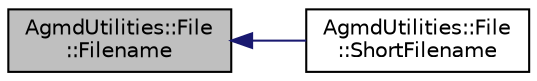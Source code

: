 digraph "AgmdUtilities::File::Filename"
{
  edge [fontname="Helvetica",fontsize="10",labelfontname="Helvetica",labelfontsize="10"];
  node [fontname="Helvetica",fontsize="10",shape=record];
  rankdir="LR";
  Node1 [label="AgmdUtilities::File\l::Filename",height=0.2,width=0.4,color="black", fillcolor="grey75", style="filled" fontcolor="black"];
  Node1 -> Node2 [dir="back",color="midnightblue",fontsize="10",style="solid"];
  Node2 [label="AgmdUtilities::File\l::ShortFilename",height=0.2,width=0.4,color="black", fillcolor="white", style="filled",URL="$class_agmd_utilities_1_1_file.html#a23c19d7ed1deae478ecaa9b5c3e799f3"];
}
